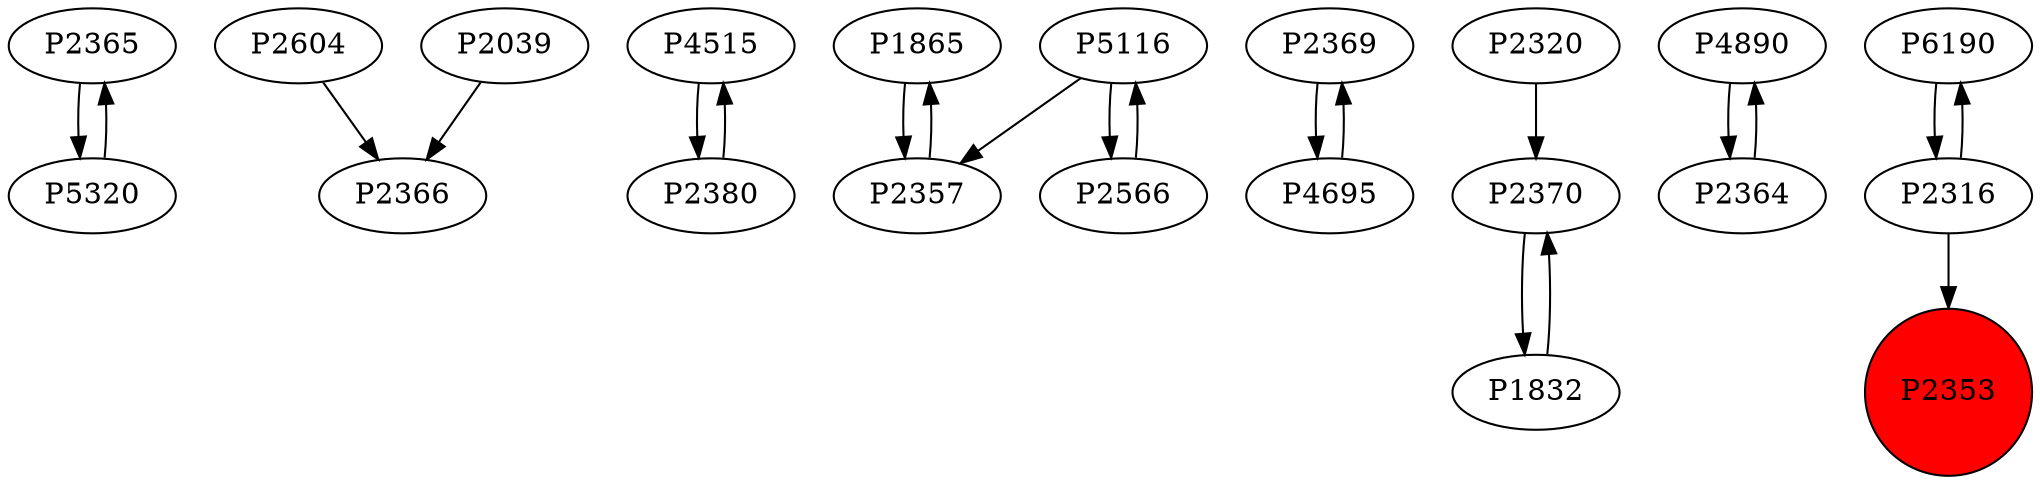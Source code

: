 digraph {
	P2365 -> P5320
	P2604 -> P2366
	P4515 -> P2380
	P1865 -> P2357
	P2039 -> P2366
	P2380 -> P4515
	P2369 -> P4695
	P5116 -> P2357
	P2370 -> P1832
	P5320 -> P2365
	P2566 -> P5116
	P4890 -> P2364
	P6190 -> P2316
	P2364 -> P4890
	P4695 -> P2369
	P2316 -> P2353
	P2320 -> P2370
	P2316 -> P6190
	P2357 -> P1865
	P1832 -> P2370
	P5116 -> P2566
	P2353 [shape=circle]
	P2353 [style=filled]
	P2353 [fillcolor=red]
}